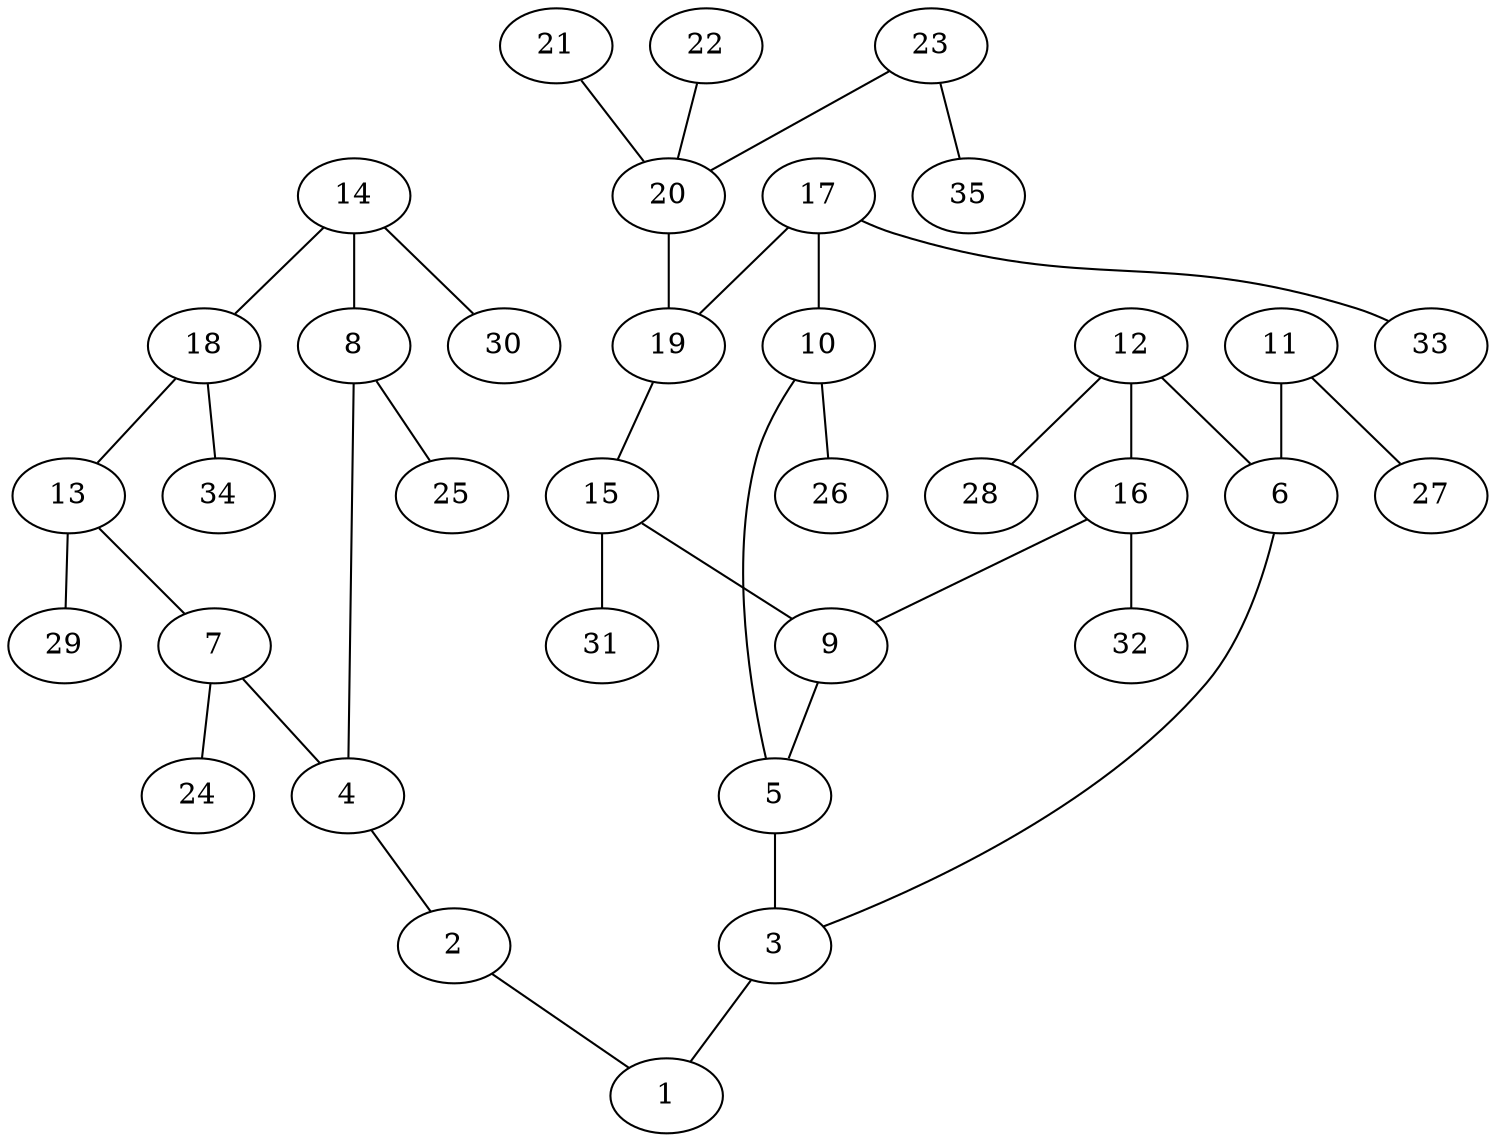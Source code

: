 graph molecule_3992 {
	1	 [chem=N];
	2	 [chem=N];
	2 -- 1	 [valence=2];
	3	 [chem=C];
	3 -- 1	 [valence=1];
	4	 [chem=C];
	4 -- 2	 [valence=1];
	5	 [chem=C];
	5 -- 3	 [valence=2];
	6	 [chem=C];
	6 -- 3	 [valence=1];
	7	 [chem=C];
	7 -- 4	 [valence=2];
	24	 [chem=H];
	7 -- 24	 [valence=1];
	8	 [chem=C];
	8 -- 4	 [valence=1];
	25	 [chem=H];
	8 -- 25	 [valence=1];
	9	 [chem=C];
	9 -- 5	 [valence=1];
	10	 [chem=C];
	10 -- 5	 [valence=1];
	26	 [chem=H];
	10 -- 26	 [valence=1];
	11	 [chem=O];
	11 -- 6	 [valence=1];
	27	 [chem=H];
	11 -- 27	 [valence=1];
	12	 [chem=C];
	12 -- 6	 [valence=2];
	16	 [chem=C];
	12 -- 16	 [valence=1];
	28	 [chem=H];
	12 -- 28	 [valence=1];
	13	 [chem=C];
	13 -- 7	 [valence=1];
	29	 [chem=H];
	13 -- 29	 [valence=1];
	14	 [chem=C];
	14 -- 8	 [valence=2];
	18	 [chem=C];
	14 -- 18	 [valence=1];
	30	 [chem=H];
	14 -- 30	 [valence=1];
	15	 [chem=C];
	15 -- 9	 [valence=1];
	31	 [chem=H];
	15 -- 31	 [valence=1];
	16 -- 9	 [valence=2];
	32	 [chem=H];
	16 -- 32	 [valence=1];
	17	 [chem=C];
	17 -- 10	 [valence=2];
	19	 [chem=C];
	17 -- 19	 [valence=1];
	33	 [chem=H];
	17 -- 33	 [valence=1];
	18 -- 13	 [valence=2];
	34	 [chem=H];
	18 -- 34	 [valence=1];
	19 -- 15	 [valence=2];
	20	 [chem=S];
	20 -- 19	 [valence=1];
	21	 [chem=O];
	21 -- 20	 [valence=2];
	22	 [chem=O];
	22 -- 20	 [valence=2];
	23	 [chem=O];
	23 -- 20	 [valence=1];
	35	 [chem=H];
	23 -- 35	 [valence=1];
}
